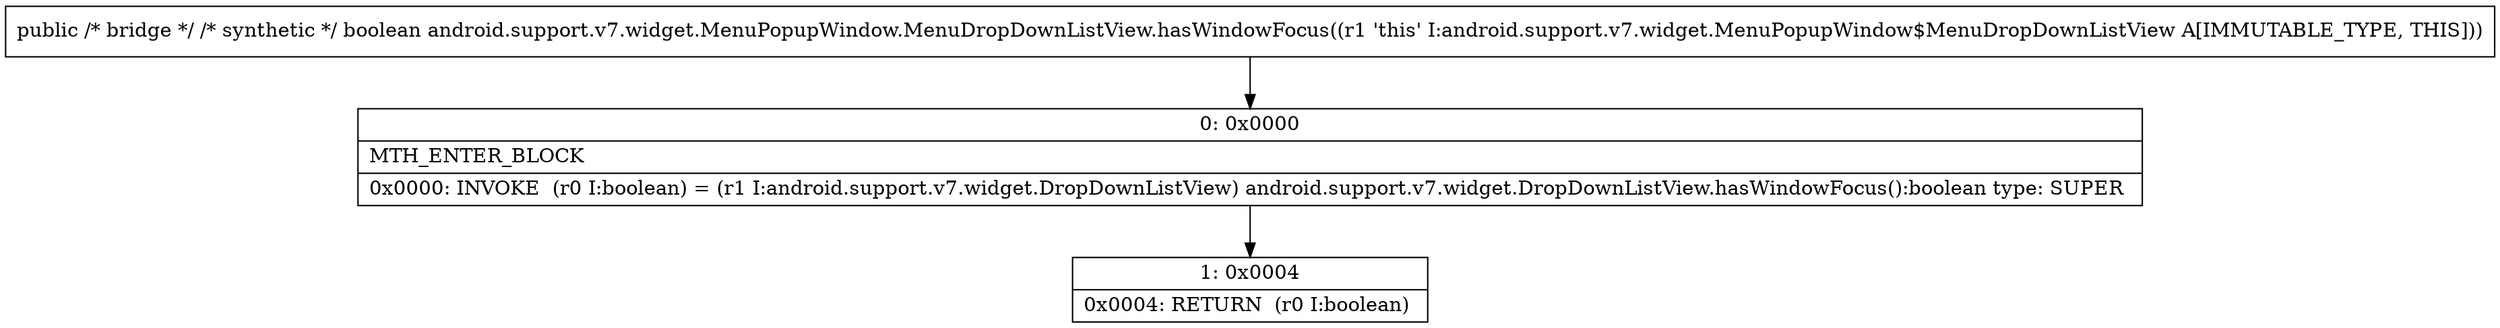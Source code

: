 digraph "CFG forandroid.support.v7.widget.MenuPopupWindow.MenuDropDownListView.hasWindowFocus()Z" {
Node_0 [shape=record,label="{0\:\ 0x0000|MTH_ENTER_BLOCK\l|0x0000: INVOKE  (r0 I:boolean) = (r1 I:android.support.v7.widget.DropDownListView) android.support.v7.widget.DropDownListView.hasWindowFocus():boolean type: SUPER \l}"];
Node_1 [shape=record,label="{1\:\ 0x0004|0x0004: RETURN  (r0 I:boolean) \l}"];
MethodNode[shape=record,label="{public \/* bridge *\/ \/* synthetic *\/ boolean android.support.v7.widget.MenuPopupWindow.MenuDropDownListView.hasWindowFocus((r1 'this' I:android.support.v7.widget.MenuPopupWindow$MenuDropDownListView A[IMMUTABLE_TYPE, THIS])) }"];
MethodNode -> Node_0;
Node_0 -> Node_1;
}

